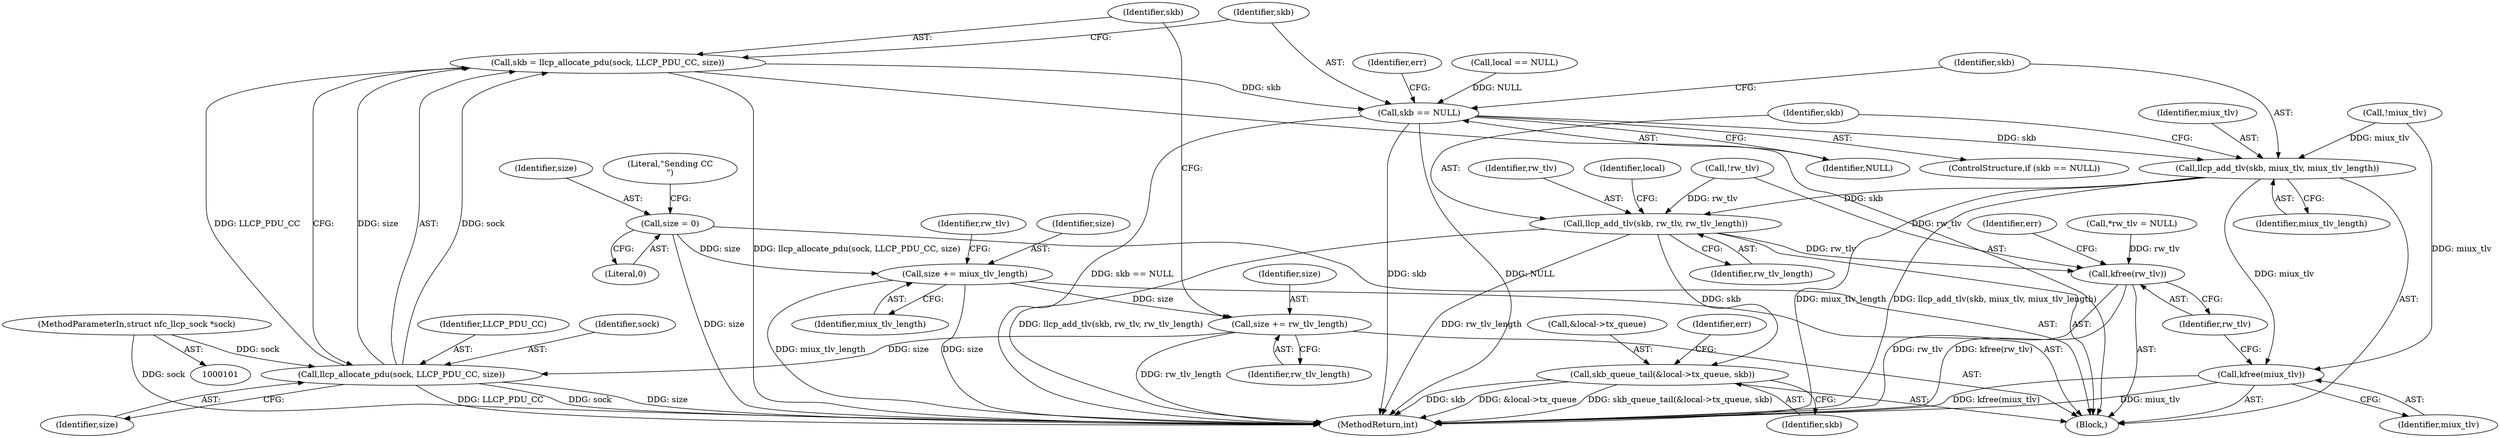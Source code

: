 digraph "0_linux_58bdd544e2933a21a51eecf17c3f5f94038261b5@API" {
"1000210" [label="(Call,skb = llcp_allocate_pdu(sock, LLCP_PDU_CC, size))"];
"1000212" [label="(Call,llcp_allocate_pdu(sock, LLCP_PDU_CC, size))"];
"1000102" [label="(MethodParameterIn,struct nfc_llcp_sock *sock)"];
"1000207" [label="(Call,size += rw_tlv_length)"];
"1000186" [label="(Call,size += miux_tlv_length)"];
"1000119" [label="(Call,size = 0)"];
"1000217" [label="(Call,skb == NULL)"];
"1000226" [label="(Call,llcp_add_tlv(skb, miux_tlv, miux_tlv_length))"];
"1000230" [label="(Call,llcp_add_tlv(skb, rw_tlv, rw_tlv_length))"];
"1000234" [label="(Call,skb_queue_tail(&local->tx_queue, skb))"];
"1000251" [label="(Call,kfree(rw_tlv))"];
"1000249" [label="(Call,kfree(miux_tlv))"];
"1000209" [label="(Identifier,rw_tlv_length)"];
"1000199" [label="(Call,!rw_tlv)"];
"1000187" [label="(Identifier,size)"];
"1000227" [label="(Identifier,skb)"];
"1000212" [label="(Call,llcp_allocate_pdu(sock, LLCP_PDU_CC, size))"];
"1000255" [label="(MethodReturn,int)"];
"1000190" [label="(Identifier,rw_tlv)"];
"1000218" [label="(Identifier,skb)"];
"1000178" [label="(Call,!miux_tlv)"];
"1000211" [label="(Identifier,skb)"];
"1000234" [label="(Call,skb_queue_tail(&local->tx_queue, skb))"];
"1000219" [label="(Identifier,NULL)"];
"1000226" [label="(Call,llcp_add_tlv(skb, miux_tlv, miux_tlv_length))"];
"1000222" [label="(Identifier,err)"];
"1000214" [label="(Identifier,LLCP_PDU_CC)"];
"1000235" [label="(Call,&local->tx_queue)"];
"1000188" [label="(Identifier,miux_tlv_length)"];
"1000216" [label="(ControlStructure,if (skb == NULL))"];
"1000231" [label="(Identifier,skb)"];
"1000102" [label="(MethodParameterIn,struct nfc_llcp_sock *sock)"];
"1000251" [label="(Call,kfree(rw_tlv))"];
"1000213" [label="(Identifier,sock)"];
"1000241" [label="(Identifier,err)"];
"1000254" [label="(Identifier,err)"];
"1000233" [label="(Identifier,rw_tlv_length)"];
"1000208" [label="(Identifier,size)"];
"1000237" [label="(Identifier,local)"];
"1000239" [label="(Identifier,skb)"];
"1000252" [label="(Identifier,rw_tlv)"];
"1000230" [label="(Call,llcp_add_tlv(skb, rw_tlv, rw_tlv_length))"];
"1000250" [label="(Identifier,miux_tlv)"];
"1000121" [label="(Literal,0)"];
"1000120" [label="(Identifier,size)"];
"1000229" [label="(Identifier,miux_tlv_length)"];
"1000103" [label="(Block,)"];
"1000186" [label="(Call,size += miux_tlv_length)"];
"1000217" [label="(Call,skb == NULL)"];
"1000232" [label="(Identifier,rw_tlv)"];
"1000119" [label="(Call,size = 0)"];
"1000207" [label="(Call,size += rw_tlv_length)"];
"1000249" [label="(Call,kfree(miux_tlv))"];
"1000131" [label="(Call,local == NULL)"];
"1000215" [label="(Identifier,size)"];
"1000112" [label="(Call,*rw_tlv = NULL)"];
"1000124" [label="(Literal,\"Sending CC\n\")"];
"1000228" [label="(Identifier,miux_tlv)"];
"1000210" [label="(Call,skb = llcp_allocate_pdu(sock, LLCP_PDU_CC, size))"];
"1000210" -> "1000103"  [label="AST: "];
"1000210" -> "1000212"  [label="CFG: "];
"1000211" -> "1000210"  [label="AST: "];
"1000212" -> "1000210"  [label="AST: "];
"1000218" -> "1000210"  [label="CFG: "];
"1000210" -> "1000255"  [label="DDG: llcp_allocate_pdu(sock, LLCP_PDU_CC, size)"];
"1000212" -> "1000210"  [label="DDG: sock"];
"1000212" -> "1000210"  [label="DDG: LLCP_PDU_CC"];
"1000212" -> "1000210"  [label="DDG: size"];
"1000210" -> "1000217"  [label="DDG: skb"];
"1000212" -> "1000215"  [label="CFG: "];
"1000213" -> "1000212"  [label="AST: "];
"1000214" -> "1000212"  [label="AST: "];
"1000215" -> "1000212"  [label="AST: "];
"1000212" -> "1000255"  [label="DDG: LLCP_PDU_CC"];
"1000212" -> "1000255"  [label="DDG: sock"];
"1000212" -> "1000255"  [label="DDG: size"];
"1000102" -> "1000212"  [label="DDG: sock"];
"1000207" -> "1000212"  [label="DDG: size"];
"1000102" -> "1000101"  [label="AST: "];
"1000102" -> "1000255"  [label="DDG: sock"];
"1000207" -> "1000103"  [label="AST: "];
"1000207" -> "1000209"  [label="CFG: "];
"1000208" -> "1000207"  [label="AST: "];
"1000209" -> "1000207"  [label="AST: "];
"1000211" -> "1000207"  [label="CFG: "];
"1000207" -> "1000255"  [label="DDG: rw_tlv_length"];
"1000186" -> "1000207"  [label="DDG: size"];
"1000186" -> "1000103"  [label="AST: "];
"1000186" -> "1000188"  [label="CFG: "];
"1000187" -> "1000186"  [label="AST: "];
"1000188" -> "1000186"  [label="AST: "];
"1000190" -> "1000186"  [label="CFG: "];
"1000186" -> "1000255"  [label="DDG: miux_tlv_length"];
"1000186" -> "1000255"  [label="DDG: size"];
"1000119" -> "1000186"  [label="DDG: size"];
"1000119" -> "1000103"  [label="AST: "];
"1000119" -> "1000121"  [label="CFG: "];
"1000120" -> "1000119"  [label="AST: "];
"1000121" -> "1000119"  [label="AST: "];
"1000124" -> "1000119"  [label="CFG: "];
"1000119" -> "1000255"  [label="DDG: size"];
"1000217" -> "1000216"  [label="AST: "];
"1000217" -> "1000219"  [label="CFG: "];
"1000218" -> "1000217"  [label="AST: "];
"1000219" -> "1000217"  [label="AST: "];
"1000222" -> "1000217"  [label="CFG: "];
"1000227" -> "1000217"  [label="CFG: "];
"1000217" -> "1000255"  [label="DDG: NULL"];
"1000217" -> "1000255"  [label="DDG: skb == NULL"];
"1000217" -> "1000255"  [label="DDG: skb"];
"1000131" -> "1000217"  [label="DDG: NULL"];
"1000217" -> "1000226"  [label="DDG: skb"];
"1000226" -> "1000103"  [label="AST: "];
"1000226" -> "1000229"  [label="CFG: "];
"1000227" -> "1000226"  [label="AST: "];
"1000228" -> "1000226"  [label="AST: "];
"1000229" -> "1000226"  [label="AST: "];
"1000231" -> "1000226"  [label="CFG: "];
"1000226" -> "1000255"  [label="DDG: llcp_add_tlv(skb, miux_tlv, miux_tlv_length)"];
"1000226" -> "1000255"  [label="DDG: miux_tlv_length"];
"1000178" -> "1000226"  [label="DDG: miux_tlv"];
"1000226" -> "1000230"  [label="DDG: skb"];
"1000226" -> "1000249"  [label="DDG: miux_tlv"];
"1000230" -> "1000103"  [label="AST: "];
"1000230" -> "1000233"  [label="CFG: "];
"1000231" -> "1000230"  [label="AST: "];
"1000232" -> "1000230"  [label="AST: "];
"1000233" -> "1000230"  [label="AST: "];
"1000237" -> "1000230"  [label="CFG: "];
"1000230" -> "1000255"  [label="DDG: rw_tlv_length"];
"1000230" -> "1000255"  [label="DDG: llcp_add_tlv(skb, rw_tlv, rw_tlv_length)"];
"1000199" -> "1000230"  [label="DDG: rw_tlv"];
"1000230" -> "1000234"  [label="DDG: skb"];
"1000230" -> "1000251"  [label="DDG: rw_tlv"];
"1000234" -> "1000103"  [label="AST: "];
"1000234" -> "1000239"  [label="CFG: "];
"1000235" -> "1000234"  [label="AST: "];
"1000239" -> "1000234"  [label="AST: "];
"1000241" -> "1000234"  [label="CFG: "];
"1000234" -> "1000255"  [label="DDG: skb"];
"1000234" -> "1000255"  [label="DDG: &local->tx_queue"];
"1000234" -> "1000255"  [label="DDG: skb_queue_tail(&local->tx_queue, skb)"];
"1000251" -> "1000103"  [label="AST: "];
"1000251" -> "1000252"  [label="CFG: "];
"1000252" -> "1000251"  [label="AST: "];
"1000254" -> "1000251"  [label="CFG: "];
"1000251" -> "1000255"  [label="DDG: kfree(rw_tlv)"];
"1000251" -> "1000255"  [label="DDG: rw_tlv"];
"1000199" -> "1000251"  [label="DDG: rw_tlv"];
"1000112" -> "1000251"  [label="DDG: rw_tlv"];
"1000249" -> "1000103"  [label="AST: "];
"1000249" -> "1000250"  [label="CFG: "];
"1000250" -> "1000249"  [label="AST: "];
"1000252" -> "1000249"  [label="CFG: "];
"1000249" -> "1000255"  [label="DDG: miux_tlv"];
"1000249" -> "1000255"  [label="DDG: kfree(miux_tlv)"];
"1000178" -> "1000249"  [label="DDG: miux_tlv"];
}
